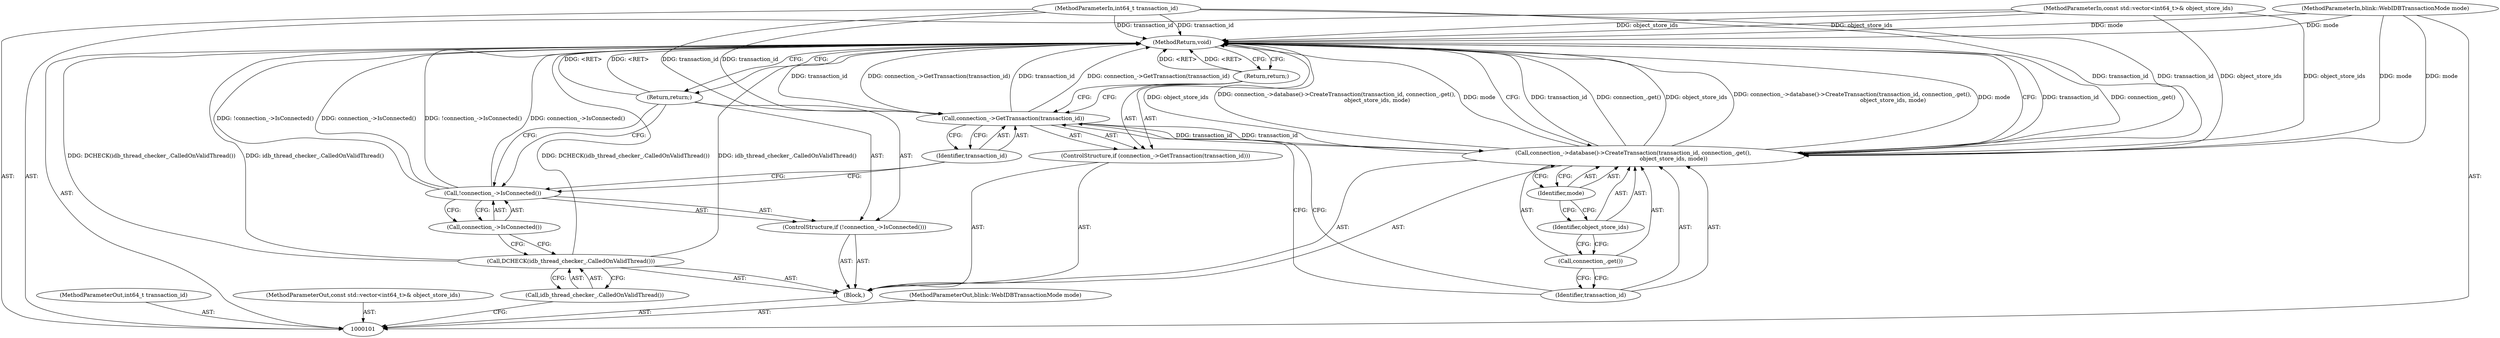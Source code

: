 digraph "0_Chrome_11601c08e92732d2883af2057c41c17cba890844" {
"1000121" [label="(MethodReturn,void)"];
"1000112" [label="(ControlStructure,if (connection_->GetTransaction(transaction_id)))"];
"1000114" [label="(Identifier,transaction_id)"];
"1000113" [label="(Call,connection_->GetTransaction(transaction_id))"];
"1000115" [label="(Return,return;)"];
"1000116" [label="(Call,connection_->database()->CreateTransaction(transaction_id, connection_.get(),\n                                              object_store_ids, mode))"];
"1000117" [label="(Identifier,transaction_id)"];
"1000118" [label="(Call,connection_.get())"];
"1000119" [label="(Identifier,object_store_ids)"];
"1000120" [label="(Identifier,mode)"];
"1000102" [label="(MethodParameterIn,int64_t transaction_id)"];
"1000155" [label="(MethodParameterOut,int64_t transaction_id)"];
"1000103" [label="(MethodParameterIn,const std::vector<int64_t>& object_store_ids)"];
"1000156" [label="(MethodParameterOut,const std::vector<int64_t>& object_store_ids)"];
"1000105" [label="(Block,)"];
"1000104" [label="(MethodParameterIn,blink::WebIDBTransactionMode mode)"];
"1000157" [label="(MethodParameterOut,blink::WebIDBTransactionMode mode)"];
"1000106" [label="(Call,DCHECK(idb_thread_checker_.CalledOnValidThread()))"];
"1000107" [label="(Call,idb_thread_checker_.CalledOnValidThread())"];
"1000108" [label="(ControlStructure,if (!connection_->IsConnected()))"];
"1000109" [label="(Call,!connection_->IsConnected())"];
"1000110" [label="(Call,connection_->IsConnected())"];
"1000111" [label="(Return,return;)"];
"1000121" -> "1000101"  [label="AST: "];
"1000121" -> "1000111"  [label="CFG: "];
"1000121" -> "1000115"  [label="CFG: "];
"1000121" -> "1000116"  [label="CFG: "];
"1000111" -> "1000121"  [label="DDG: <RET>"];
"1000116" -> "1000121"  [label="DDG: transaction_id"];
"1000116" -> "1000121"  [label="DDG: connection_.get()"];
"1000116" -> "1000121"  [label="DDG: object_store_ids"];
"1000116" -> "1000121"  [label="DDG: connection_->database()->CreateTransaction(transaction_id, connection_.get(),\n                                              object_store_ids, mode)"];
"1000116" -> "1000121"  [label="DDG: mode"];
"1000106" -> "1000121"  [label="DDG: idb_thread_checker_.CalledOnValidThread()"];
"1000106" -> "1000121"  [label="DDG: DCHECK(idb_thread_checker_.CalledOnValidThread())"];
"1000104" -> "1000121"  [label="DDG: mode"];
"1000113" -> "1000121"  [label="DDG: transaction_id"];
"1000113" -> "1000121"  [label="DDG: connection_->GetTransaction(transaction_id)"];
"1000103" -> "1000121"  [label="DDG: object_store_ids"];
"1000102" -> "1000121"  [label="DDG: transaction_id"];
"1000109" -> "1000121"  [label="DDG: connection_->IsConnected()"];
"1000109" -> "1000121"  [label="DDG: !connection_->IsConnected()"];
"1000115" -> "1000121"  [label="DDG: <RET>"];
"1000112" -> "1000105"  [label="AST: "];
"1000113" -> "1000112"  [label="AST: "];
"1000115" -> "1000112"  [label="AST: "];
"1000114" -> "1000113"  [label="AST: "];
"1000114" -> "1000109"  [label="CFG: "];
"1000113" -> "1000114"  [label="CFG: "];
"1000113" -> "1000112"  [label="AST: "];
"1000113" -> "1000114"  [label="CFG: "];
"1000114" -> "1000113"  [label="AST: "];
"1000115" -> "1000113"  [label="CFG: "];
"1000117" -> "1000113"  [label="CFG: "];
"1000113" -> "1000121"  [label="DDG: transaction_id"];
"1000113" -> "1000121"  [label="DDG: connection_->GetTransaction(transaction_id)"];
"1000102" -> "1000113"  [label="DDG: transaction_id"];
"1000113" -> "1000116"  [label="DDG: transaction_id"];
"1000115" -> "1000112"  [label="AST: "];
"1000115" -> "1000113"  [label="CFG: "];
"1000121" -> "1000115"  [label="CFG: "];
"1000115" -> "1000121"  [label="DDG: <RET>"];
"1000116" -> "1000105"  [label="AST: "];
"1000116" -> "1000120"  [label="CFG: "];
"1000117" -> "1000116"  [label="AST: "];
"1000118" -> "1000116"  [label="AST: "];
"1000119" -> "1000116"  [label="AST: "];
"1000120" -> "1000116"  [label="AST: "];
"1000121" -> "1000116"  [label="CFG: "];
"1000116" -> "1000121"  [label="DDG: transaction_id"];
"1000116" -> "1000121"  [label="DDG: connection_.get()"];
"1000116" -> "1000121"  [label="DDG: object_store_ids"];
"1000116" -> "1000121"  [label="DDG: connection_->database()->CreateTransaction(transaction_id, connection_.get(),\n                                              object_store_ids, mode)"];
"1000116" -> "1000121"  [label="DDG: mode"];
"1000113" -> "1000116"  [label="DDG: transaction_id"];
"1000102" -> "1000116"  [label="DDG: transaction_id"];
"1000103" -> "1000116"  [label="DDG: object_store_ids"];
"1000104" -> "1000116"  [label="DDG: mode"];
"1000117" -> "1000116"  [label="AST: "];
"1000117" -> "1000113"  [label="CFG: "];
"1000118" -> "1000117"  [label="CFG: "];
"1000118" -> "1000116"  [label="AST: "];
"1000118" -> "1000117"  [label="CFG: "];
"1000119" -> "1000118"  [label="CFG: "];
"1000119" -> "1000116"  [label="AST: "];
"1000119" -> "1000118"  [label="CFG: "];
"1000120" -> "1000119"  [label="CFG: "];
"1000120" -> "1000116"  [label="AST: "];
"1000120" -> "1000119"  [label="CFG: "];
"1000116" -> "1000120"  [label="CFG: "];
"1000102" -> "1000101"  [label="AST: "];
"1000102" -> "1000121"  [label="DDG: transaction_id"];
"1000102" -> "1000113"  [label="DDG: transaction_id"];
"1000102" -> "1000116"  [label="DDG: transaction_id"];
"1000155" -> "1000101"  [label="AST: "];
"1000103" -> "1000101"  [label="AST: "];
"1000103" -> "1000121"  [label="DDG: object_store_ids"];
"1000103" -> "1000116"  [label="DDG: object_store_ids"];
"1000156" -> "1000101"  [label="AST: "];
"1000105" -> "1000101"  [label="AST: "];
"1000106" -> "1000105"  [label="AST: "];
"1000108" -> "1000105"  [label="AST: "];
"1000112" -> "1000105"  [label="AST: "];
"1000116" -> "1000105"  [label="AST: "];
"1000104" -> "1000101"  [label="AST: "];
"1000104" -> "1000121"  [label="DDG: mode"];
"1000104" -> "1000116"  [label="DDG: mode"];
"1000157" -> "1000101"  [label="AST: "];
"1000106" -> "1000105"  [label="AST: "];
"1000106" -> "1000107"  [label="CFG: "];
"1000107" -> "1000106"  [label="AST: "];
"1000110" -> "1000106"  [label="CFG: "];
"1000106" -> "1000121"  [label="DDG: idb_thread_checker_.CalledOnValidThread()"];
"1000106" -> "1000121"  [label="DDG: DCHECK(idb_thread_checker_.CalledOnValidThread())"];
"1000107" -> "1000106"  [label="AST: "];
"1000107" -> "1000101"  [label="CFG: "];
"1000106" -> "1000107"  [label="CFG: "];
"1000108" -> "1000105"  [label="AST: "];
"1000109" -> "1000108"  [label="AST: "];
"1000111" -> "1000108"  [label="AST: "];
"1000109" -> "1000108"  [label="AST: "];
"1000109" -> "1000110"  [label="CFG: "];
"1000110" -> "1000109"  [label="AST: "];
"1000111" -> "1000109"  [label="CFG: "];
"1000114" -> "1000109"  [label="CFG: "];
"1000109" -> "1000121"  [label="DDG: connection_->IsConnected()"];
"1000109" -> "1000121"  [label="DDG: !connection_->IsConnected()"];
"1000110" -> "1000109"  [label="AST: "];
"1000110" -> "1000106"  [label="CFG: "];
"1000109" -> "1000110"  [label="CFG: "];
"1000111" -> "1000108"  [label="AST: "];
"1000111" -> "1000109"  [label="CFG: "];
"1000121" -> "1000111"  [label="CFG: "];
"1000111" -> "1000121"  [label="DDG: <RET>"];
}

